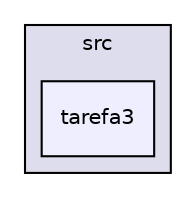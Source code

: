digraph "src/tarefa3" {
  compound=true
  node [ fontsize="10", fontname="Helvetica"];
  edge [ labelfontsize="10", labelfontname="Helvetica"];
  subgraph clusterdir_68267d1309a1af8e8297ef4c3efbcdba {
    graph [ bgcolor="#ddddee", pencolor="black", label="src" fontname="Helvetica", fontsize="10", URL="dir_68267d1309a1af8e8297ef4c3efbcdba.html"]
  dir_6411b01aef34fd18fbfc8a499a7f0c78 [shape=box, label="tarefa3", style="filled", fillcolor="#eeeeff", pencolor="black", URL="dir_6411b01aef34fd18fbfc8a499a7f0c78.html"];
  }
}
